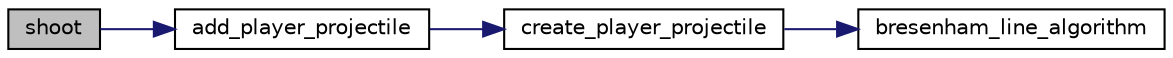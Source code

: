 digraph "shoot"
{
 // LATEX_PDF_SIZE
  edge [fontname="Helvetica",fontsize="10",labelfontname="Helvetica",labelfontsize="10"];
  node [fontname="Helvetica",fontsize="10",shape=record];
  rankdir="LR";
  Node1 [label="shoot",height=0.2,width=0.4,color="black", fillcolor="grey75", style="filled", fontcolor="black",tooltip="Shoots towards the current cursor positions."];
  Node1 -> Node2 [color="midnightblue",fontsize="10",style="solid",fontname="Helvetica"];
  Node2 [label="add_player_projectile",height=0.2,width=0.4,color="black", fillcolor="white", style="filled",URL="$group__logic.html#ga101db24846cb41f73876ebf34ea0b791",tooltip="Creates a Player_projectile object, and adds it to player_projectiles."];
  Node2 -> Node3 [color="midnightblue",fontsize="10",style="solid",fontname="Helvetica"];
  Node3 [label="create_player_projectile",height=0.2,width=0.4,color="black", fillcolor="white", style="filled",URL="$logic_8c.html#ac441ef521d53011e6bcfc87dbc2d7d4d",tooltip=" "];
  Node3 -> Node4 [color="midnightblue",fontsize="10",style="solid",fontname="Helvetica"];
  Node4 [label="bresenham_line_algorithm",height=0.2,width=0.4,color="black", fillcolor="white", style="filled",URL="$group__logic.html#ga085bf19daa3d4c04caef2c3190e140fa",tooltip="Generates the Player_projectile's array of points."];
}
